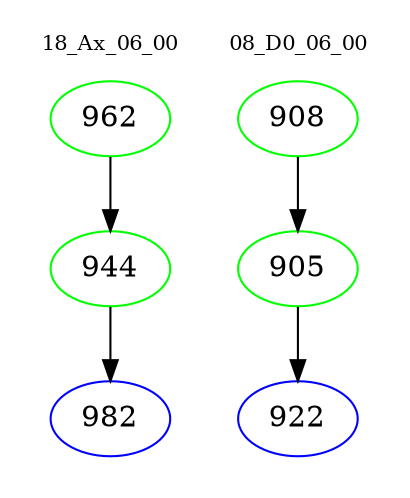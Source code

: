 digraph{
subgraph cluster_0 {
color = white
label = "18_Ax_06_00";
fontsize=10;
T0_962 [label="962", color="green"]
T0_962 -> T0_944 [color="black"]
T0_944 [label="944", color="green"]
T0_944 -> T0_982 [color="black"]
T0_982 [label="982", color="blue"]
}
subgraph cluster_1 {
color = white
label = "08_D0_06_00";
fontsize=10;
T1_908 [label="908", color="green"]
T1_908 -> T1_905 [color="black"]
T1_905 [label="905", color="green"]
T1_905 -> T1_922 [color="black"]
T1_922 [label="922", color="blue"]
}
}
